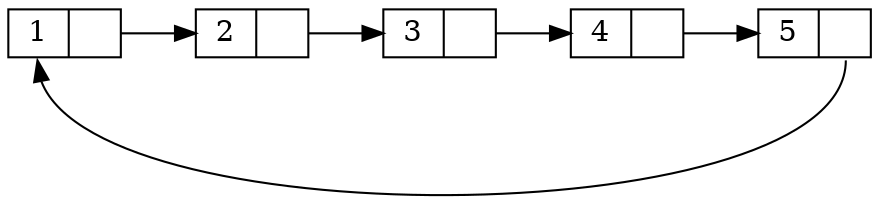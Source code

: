 digraph G {
  rankdir=LR;
  node [shape = record, height = .1]
node0 [label = "{<f0>1|<f1>}"];
node1 [label = "{<f0>2|<f1>}"];
node2 [label = "{<f0>3|<f1>}"];
node3 [label = "{<f0>4|<f1>}"];
node4 [label = "{<f0>5|<f1>}"];
node0:f1 -> node1:f0;
node1:f1 -> node2:f0;
node2:f1 -> node3:f0;
node3:f1 -> node4:f0;
node4:f1 -> node0:f0 [constraint=false];
}